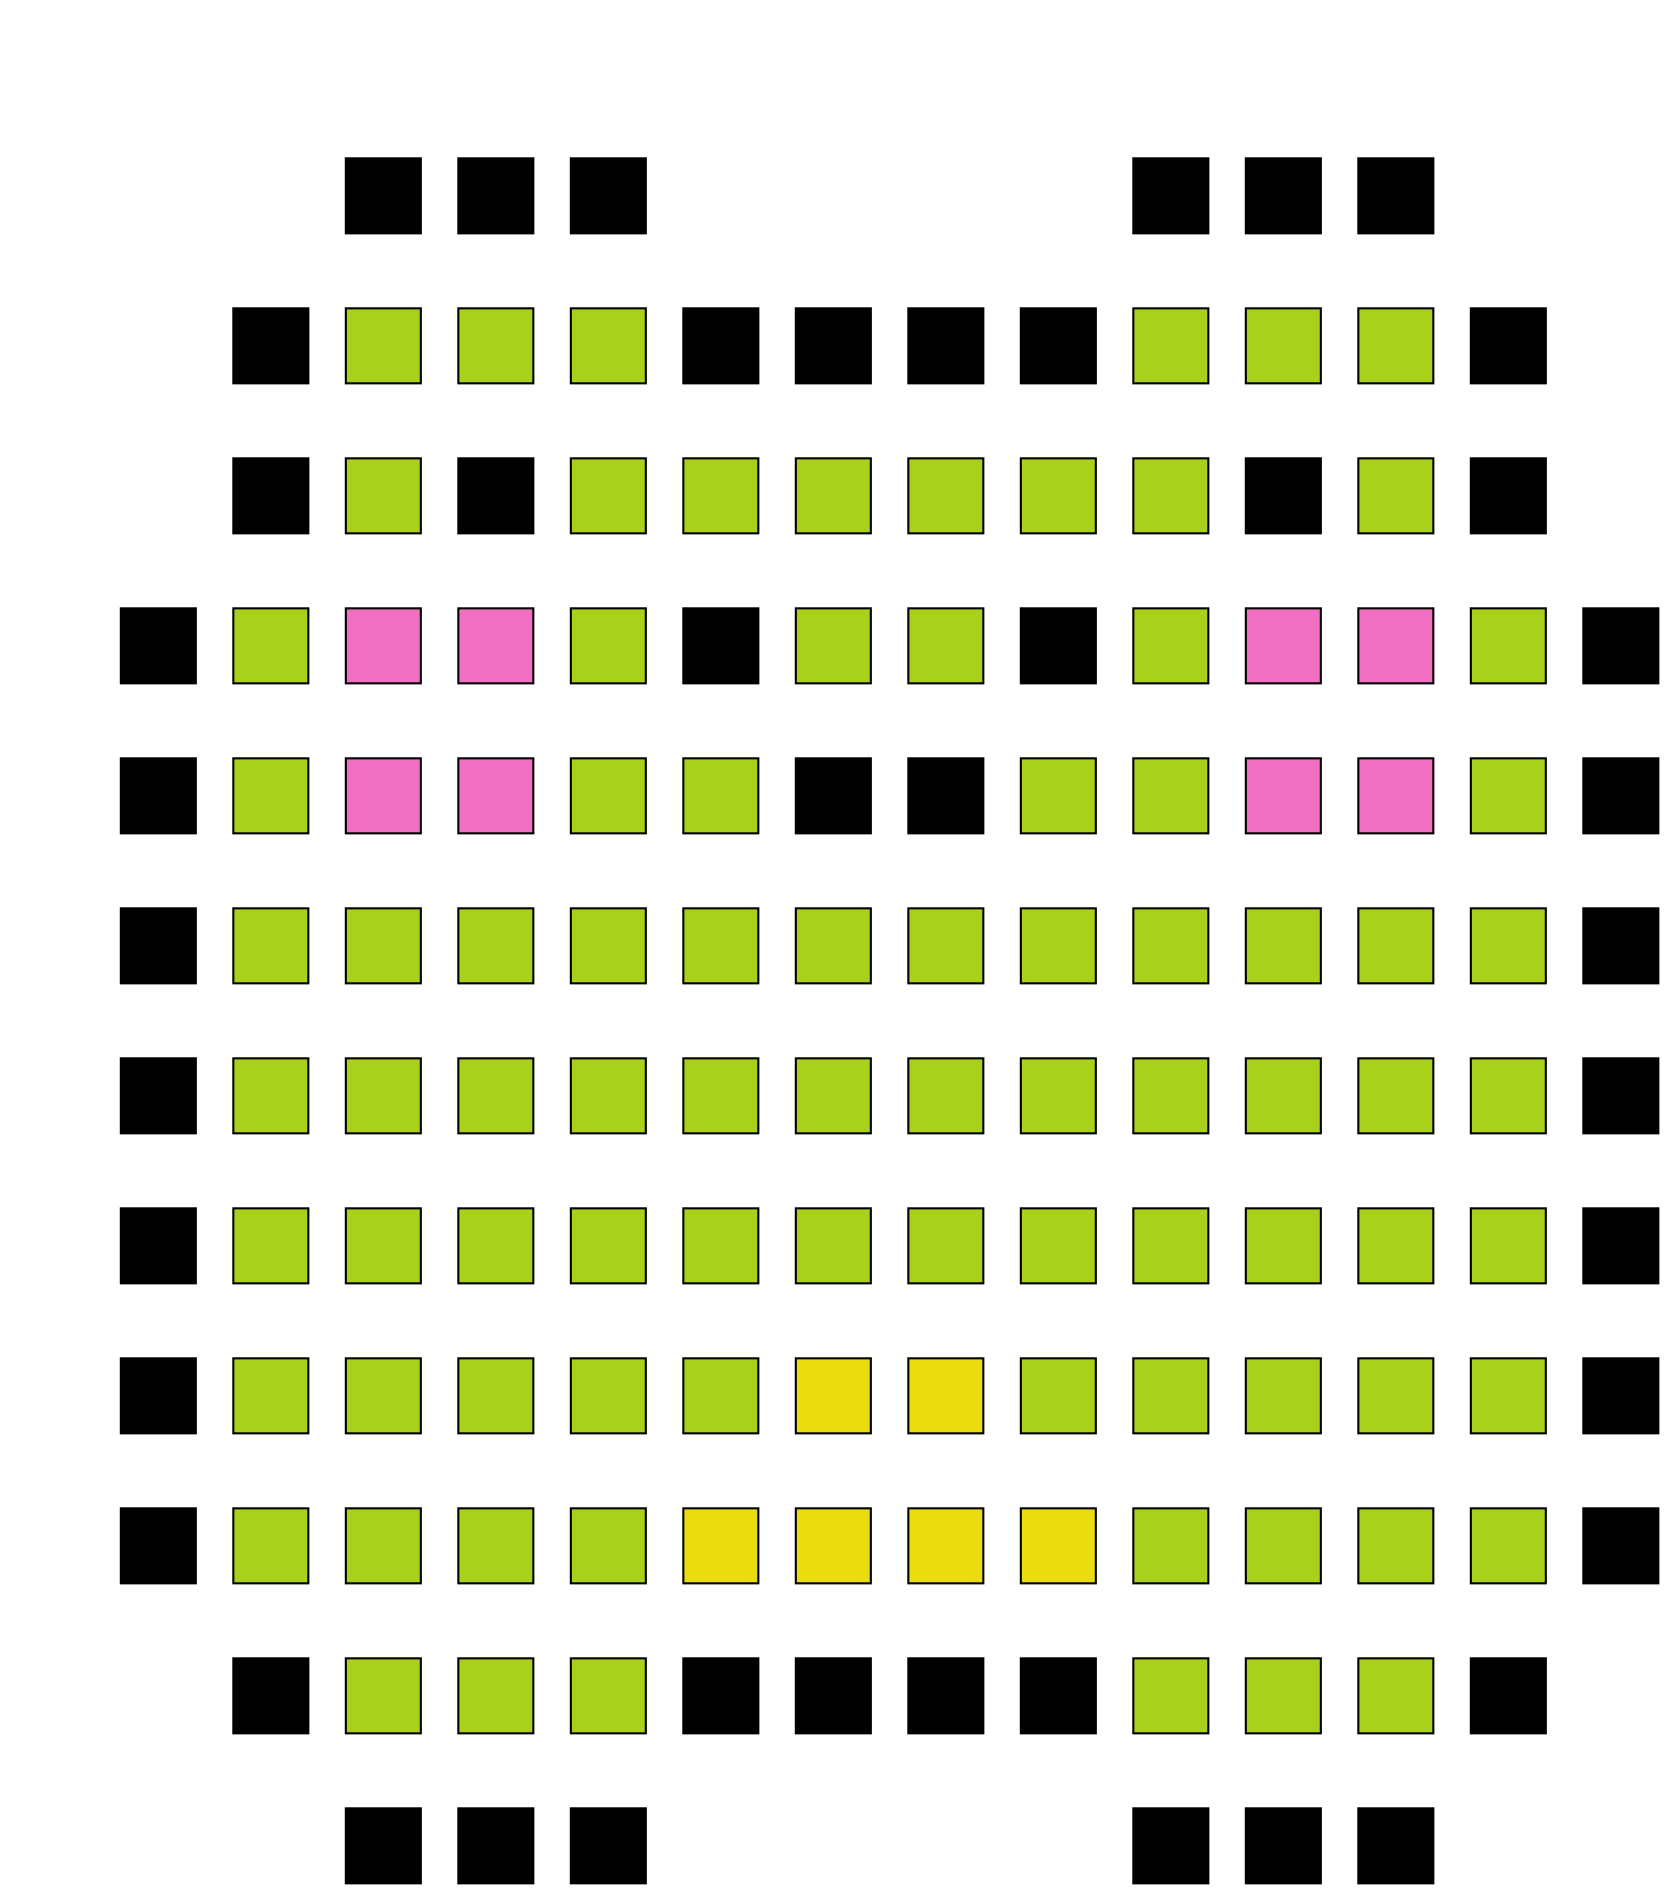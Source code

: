 digraph MatrizDispersa {
    node [shape=box];
    graph [rankdir=TB];
    node [width=0.5 height=0.5 fixedsize=true];
    nodo_0_0 [label="", style=invis];
    nodo_0_1 [label="", style=invis];
    nodo_0_2 [label="", style=invis];
    nodo_0_3 [label="", style=invis];
    nodo_0_4 [label="", style=invis];
    nodo_0_5 [label="", style=invis];
    nodo_0_6 [label="", style=invis];
    nodo_0_7 [label="", style=invis];
    nodo_0_8 [label="", style=invis];
    nodo_0_9 [label="", style=invis];
    nodo_0_10 [label="", style=invis];
    nodo_0_11 [label="", style=invis];
    nodo_0_12 [label="", style=invis];
    nodo_0_13 [label="", style=invis];
    nodo_0_14 [label="", style=invis];
    nodo_1_0 [label="", style=invis];
    nodo_1_1 [label="", style=invis];
    nodo_1_2 [label="", style=invis];
    nodo_1_3 [label="", style=invis];
    nodo_1_4 [label="", style=invis];
    nodo_1_5 [label="", style=invis];
    nodo_1_6 [label="", style=invis];
    nodo_1_7 [label="", style=invis];
    nodo_1_8 [label="", style=invis];
    nodo_1_9 [label="", style=invis];
    nodo_1_10 [label="", style=invis];
    nodo_1_11 [label="", style=invis];
    nodo_1_12 [label="", style=invis];
    nodo_1_13 [label="", style=invis];
    nodo_1_14 [label="", style=invis];
    nodo_2_0 [label="", style=invis];
    nodo_2_1 [label="", style=invis];
    nodo_2_2 [label="", style=invis];
    nodo_2_3 [label="", style=invis];
    nodo_2_4 [label="", style=invis];
    nodo_2_5 [label="", style=invis];
    nodo_2_6 [label="", style=invis];
    nodo_2_7 [label="", style=invis];
    nodo_2_8 [label="", style=invis];
    nodo_2_9 [label="", style=invis];
    nodo_2_10 [label="", style=invis];
    nodo_2_11 [label="", style=invis];
    nodo_2_12 [label="", style=invis];
    nodo_2_13 [label="", style=invis];
    nodo_2_14 [label="", style=invis];
    nodo_3_0 [label="", style=invis];
    nodo_3_1 [label="", style=invis];
    nodo_3_2 [label="", style=invis];
    nodo_3_3 [label="", style=invis];
    nodo_3_4 [label="", style=invis];
    nodo_3_5 [label="", style=invis];
    nodo_3_6 [label="", style=invis];
    nodo_3_7 [label="", style=invis];
    nodo_3_8 [label="", style=invis];
    nodo_3_9 [label="", style=invis];
    nodo_3_10 [label="", style=invis];
    nodo_3_11 [label="", style=invis];
    nodo_3_12 [label="", style=invis];
    nodo_3_13 [label="", style=invis];
    nodo_3_14 [label="", style=invis];
    nodo_4_0 [label="", style=invis];
    nodo_4_1 [label="", style=invis];
    nodo_4_2 [label="", style=invis];
    nodo_4_3 [label="", style=invis];
    nodo_4_4 [label="", style=invis];
    nodo_4_5 [label="", style=invis];
    nodo_4_6 [label="", style=invis];
    nodo_4_7 [label="", style=invis];
    nodo_4_8 [label="", style=invis];
    nodo_4_9 [label="", style=invis];
    nodo_4_10 [label="", style=invis];
    nodo_4_11 [label="", style=invis];
    nodo_4_12 [label="", style=invis];
    nodo_4_13 [label="", style=invis];
    nodo_4_14 [label="", style=invis];
    nodo_5_0 [label="", style=invis];
    nodo_5_1 [label="", style=invis];
    nodo_5_2 [label="", style=invis];
    nodo_5_3 [label="", style=invis];
    nodo_5_4 [label="", style=invis];
    nodo_5_5 [label="", style=invis];
    nodo_5_6 [label="", style=invis];
    nodo_5_7 [label="", style=invis];
    nodo_5_8 [label="", style=invis];
    nodo_5_9 [label="", style=invis];
    nodo_5_10 [label="", style=invis];
    nodo_5_11 [label="", style=invis];
    nodo_5_12 [label="", style=invis];
    nodo_5_13 [label="", style=invis];
    nodo_5_14 [label="", style=invis];
    nodo_6_0 [label="", style=invis];
    nodo_6_1 [label="", style=invis];
    nodo_6_2 [label="", style=invis];
    nodo_6_3 [label="", style=invis];
    nodo_6_4 [label="", style=invis];
    nodo_6_5 [label="", style=invis];
    nodo_6_6 [label="", style=invis];
    nodo_6_7 [label="", style=invis];
    nodo_6_8 [label="", style=invis];
    nodo_6_9 [label="", style=invis];
    nodo_6_10 [label="", style=invis];
    nodo_6_11 [label="", style=invis];
    nodo_6_12 [label="", style=invis];
    nodo_6_13 [label="", style=invis];
    nodo_6_14 [label="", style=invis];
    nodo_7_0 [label="", style=invis];
    nodo_7_1 [label="", style=invis];
    nodo_7_2 [label="", style=invis];
    nodo_7_3 [label="", style=invis];
    nodo_7_4 [label="", style=invis];
    nodo_7_5 [label="", style=invis];
    nodo_7_6 [label="", style=invis];
    nodo_7_7 [label="", style=invis];
    nodo_7_8 [label="", style=invis];
    nodo_7_9 [label="", style=invis];
    nodo_7_10 [label="", style=invis];
    nodo_7_11 [label="", style=invis];
    nodo_7_12 [label="", style=invis];
    nodo_7_13 [label="", style=invis];
    nodo_7_14 [label="", style=invis];
    nodo_8_0 [label="", style=invis];
    nodo_8_1 [label="", style=invis];
    nodo_8_2 [label="", style=invis];
    nodo_8_3 [label="", style=invis];
    nodo_8_4 [label="", style=invis];
    nodo_8_5 [label="", style=invis];
    nodo_8_6 [label="", style=invis];
    nodo_8_7 [label="", style=invis];
    nodo_8_8 [label="", style=invis];
    nodo_8_9 [label="", style=invis];
    nodo_8_10 [label="", style=invis];
    nodo_8_11 [label="", style=invis];
    nodo_8_12 [label="", style=invis];
    nodo_8_13 [label="", style=invis];
    nodo_8_14 [label="", style=invis];
    nodo_9_0 [label="", style=invis];
    nodo_9_1 [label="", style=invis];
    nodo_9_2 [label="", style=invis];
    nodo_9_3 [label="", style=invis];
    nodo_9_4 [label="", style=invis];
    nodo_9_5 [label="", style=invis];
    nodo_9_6 [label="", style=invis];
    nodo_9_7 [label="", style=invis];
    nodo_9_8 [label="", style=invis];
    nodo_9_9 [label="", style=invis];
    nodo_9_10 [label="", style=invis];
    nodo_9_11 [label="", style=invis];
    nodo_9_12 [label="", style=invis];
    nodo_9_13 [label="", style=invis];
    nodo_9_14 [label="", style=invis];
    nodo_10_0 [label="", style=invis];
    nodo_10_1 [label="", style=invis];
    nodo_10_2 [label="", style=invis];
    nodo_10_3 [label="", style=invis];
    nodo_10_4 [label="", style=invis];
    nodo_10_5 [label="", style=invis];
    nodo_10_6 [label="", style=invis];
    nodo_10_7 [label="", style=invis];
    nodo_10_8 [label="", style=invis];
    nodo_10_9 [label="", style=invis];
    nodo_10_10 [label="", style=invis];
    nodo_10_11 [label="", style=invis];
    nodo_10_12 [label="", style=invis];
    nodo_10_13 [label="", style=invis];
    nodo_10_14 [label="", style=invis];
    nodo_11_0 [label="", style=invis];
    nodo_11_1 [label="", style=invis];
    nodo_11_2 [label="", style=invis];
    nodo_11_3 [label="", style=invis];
    nodo_11_4 [label="", style=invis];
    nodo_11_5 [label="", style=invis];
    nodo_11_6 [label="", style=invis];
    nodo_11_7 [label="", style=invis];
    nodo_11_8 [label="", style=invis];
    nodo_11_9 [label="", style=invis];
    nodo_11_10 [label="", style=invis];
    nodo_11_11 [label="", style=invis];
    nodo_11_12 [label="", style=invis];
    nodo_11_13 [label="", style=invis];
    nodo_11_14 [label="", style=invis];
    nodo_12_0 [label="", style=invis];
    nodo_12_1 [label="", style=invis];
    nodo_12_2 [label="", style=invis];
    nodo_12_3 [label="", style=invis];
    nodo_12_4 [label="", style=invis];
    nodo_12_5 [label="", style=invis];
    nodo_12_6 [label="", style=invis];
    nodo_12_7 [label="", style=invis];
    nodo_12_8 [label="", style=invis];
    nodo_12_9 [label="", style=invis];
    nodo_12_10 [label="", style=invis];
    nodo_12_11 [label="", style=invis];
    nodo_12_12 [label="", style=invis];
    nodo_12_13 [label="", style=invis];
    nodo_12_14 [label="", style=invis];
    {rank=same; nodo_0_0 nodo_0_1 nodo_0_2 nodo_0_3 nodo_0_4 nodo_0_5 nodo_0_6 nodo_0_7 nodo_0_8 nodo_0_9 nodo_0_10 nodo_0_11 nodo_0_12 nodo_0_13 nodo_0_14 }
    {rank=same; nodo_1_0 nodo_1_1 nodo_1_2 nodo_1_3 nodo_1_4 nodo_1_5 nodo_1_6 nodo_1_7 nodo_1_8 nodo_1_9 nodo_1_10 nodo_1_11 nodo_1_12 nodo_1_13 nodo_1_14 }
    {rank=same; nodo_2_0 nodo_2_1 nodo_2_2 nodo_2_3 nodo_2_4 nodo_2_5 nodo_2_6 nodo_2_7 nodo_2_8 nodo_2_9 nodo_2_10 nodo_2_11 nodo_2_12 nodo_2_13 nodo_2_14 }
    {rank=same; nodo_3_0 nodo_3_1 nodo_3_2 nodo_3_3 nodo_3_4 nodo_3_5 nodo_3_6 nodo_3_7 nodo_3_8 nodo_3_9 nodo_3_10 nodo_3_11 nodo_3_12 nodo_3_13 nodo_3_14 }
    {rank=same; nodo_4_0 nodo_4_1 nodo_4_2 nodo_4_3 nodo_4_4 nodo_4_5 nodo_4_6 nodo_4_7 nodo_4_8 nodo_4_9 nodo_4_10 nodo_4_11 nodo_4_12 nodo_4_13 nodo_4_14 }
    {rank=same; nodo_5_0 nodo_5_1 nodo_5_2 nodo_5_3 nodo_5_4 nodo_5_5 nodo_5_6 nodo_5_7 nodo_5_8 nodo_5_9 nodo_5_10 nodo_5_11 nodo_5_12 nodo_5_13 nodo_5_14 }
    {rank=same; nodo_6_0 nodo_6_1 nodo_6_2 nodo_6_3 nodo_6_4 nodo_6_5 nodo_6_6 nodo_6_7 nodo_6_8 nodo_6_9 nodo_6_10 nodo_6_11 nodo_6_12 nodo_6_13 nodo_6_14 }
    {rank=same; nodo_7_0 nodo_7_1 nodo_7_2 nodo_7_3 nodo_7_4 nodo_7_5 nodo_7_6 nodo_7_7 nodo_7_8 nodo_7_9 nodo_7_10 nodo_7_11 nodo_7_12 nodo_7_13 nodo_7_14 }
    {rank=same; nodo_8_0 nodo_8_1 nodo_8_2 nodo_8_3 nodo_8_4 nodo_8_5 nodo_8_6 nodo_8_7 nodo_8_8 nodo_8_9 nodo_8_10 nodo_8_11 nodo_8_12 nodo_8_13 nodo_8_14 }
    {rank=same; nodo_9_0 nodo_9_1 nodo_9_2 nodo_9_3 nodo_9_4 nodo_9_5 nodo_9_6 nodo_9_7 nodo_9_8 nodo_9_9 nodo_9_10 nodo_9_11 nodo_9_12 nodo_9_13 nodo_9_14 }
    {rank=same; nodo_10_0 nodo_10_1 nodo_10_2 nodo_10_3 nodo_10_4 nodo_10_5 nodo_10_6 nodo_10_7 nodo_10_8 nodo_10_9 nodo_10_10 nodo_10_11 nodo_10_12 nodo_10_13 nodo_10_14 }
    {rank=same; nodo_11_0 nodo_11_1 nodo_11_2 nodo_11_3 nodo_11_4 nodo_11_5 nodo_11_6 nodo_11_7 nodo_11_8 nodo_11_9 nodo_11_10 nodo_11_11 nodo_11_12 nodo_11_13 nodo_11_14 }
    {rank=same; nodo_12_0 nodo_12_1 nodo_12_2 nodo_12_3 nodo_12_4 nodo_12_5 nodo_12_6 nodo_12_7 nodo_12_8 nodo_12_9 nodo_12_10 nodo_12_11 nodo_12_12 nodo_12_13 nodo_12_14 }
    nodo_0_0 -> nodo_0_1 [style=invis];
    nodo_0_1 -> nodo_0_2 [style=invis];
    nodo_0_2 -> nodo_0_3 [style=invis];
    nodo_0_3 -> nodo_0_4 [style=invis];
    nodo_0_4 -> nodo_0_5 [style=invis];
    nodo_0_5 -> nodo_0_6 [style=invis];
    nodo_0_6 -> nodo_0_7 [style=invis];
    nodo_0_7 -> nodo_0_8 [style=invis];
    nodo_0_8 -> nodo_0_9 [style=invis];
    nodo_0_9 -> nodo_0_10 [style=invis];
    nodo_0_10 -> nodo_0_11 [style=invis];
    nodo_0_11 -> nodo_0_12 [style=invis];
    nodo_0_12 -> nodo_0_13 [style=invis];
    nodo_0_13 -> nodo_0_14 [style=invis];
    nodo_1_0 -> nodo_1_1 [style=invis];
    nodo_1_1 -> nodo_1_2 [style=invis];
    nodo_1_2 -> nodo_1_3 [style=invis];
    nodo_1_3 -> nodo_1_4 [style=invis];
    nodo_1_4 -> nodo_1_5 [style=invis];
    nodo_1_5 -> nodo_1_6 [style=invis];
    nodo_1_6 -> nodo_1_7 [style=invis];
    nodo_1_7 -> nodo_1_8 [style=invis];
    nodo_1_8 -> nodo_1_9 [style=invis];
    nodo_1_9 -> nodo_1_10 [style=invis];
    nodo_1_10 -> nodo_1_11 [style=invis];
    nodo_1_11 -> nodo_1_12 [style=invis];
    nodo_1_12 -> nodo_1_13 [style=invis];
    nodo_1_13 -> nodo_1_14 [style=invis];
    nodo_2_0 -> nodo_2_1 [style=invis];
    nodo_2_1 -> nodo_2_2 [style=invis];
    nodo_2_2 -> nodo_2_3 [style=invis];
    nodo_2_3 -> nodo_2_4 [style=invis];
    nodo_2_4 -> nodo_2_5 [style=invis];
    nodo_2_5 -> nodo_2_6 [style=invis];
    nodo_2_6 -> nodo_2_7 [style=invis];
    nodo_2_7 -> nodo_2_8 [style=invis];
    nodo_2_8 -> nodo_2_9 [style=invis];
    nodo_2_9 -> nodo_2_10 [style=invis];
    nodo_2_10 -> nodo_2_11 [style=invis];
    nodo_2_11 -> nodo_2_12 [style=invis];
    nodo_2_12 -> nodo_2_13 [style=invis];
    nodo_2_13 -> nodo_2_14 [style=invis];
    nodo_3_0 -> nodo_3_1 [style=invis];
    nodo_3_1 -> nodo_3_2 [style=invis];
    nodo_3_2 -> nodo_3_3 [style=invis];
    nodo_3_3 -> nodo_3_4 [style=invis];
    nodo_3_4 -> nodo_3_5 [style=invis];
    nodo_3_5 -> nodo_3_6 [style=invis];
    nodo_3_6 -> nodo_3_7 [style=invis];
    nodo_3_7 -> nodo_3_8 [style=invis];
    nodo_3_8 -> nodo_3_9 [style=invis];
    nodo_3_9 -> nodo_3_10 [style=invis];
    nodo_3_10 -> nodo_3_11 [style=invis];
    nodo_3_11 -> nodo_3_12 [style=invis];
    nodo_3_12 -> nodo_3_13 [style=invis];
    nodo_3_13 -> nodo_3_14 [style=invis];
    nodo_4_0 -> nodo_4_1 [style=invis];
    nodo_4_1 -> nodo_4_2 [style=invis];
    nodo_4_2 -> nodo_4_3 [style=invis];
    nodo_4_3 -> nodo_4_4 [style=invis];
    nodo_4_4 -> nodo_4_5 [style=invis];
    nodo_4_5 -> nodo_4_6 [style=invis];
    nodo_4_6 -> nodo_4_7 [style=invis];
    nodo_4_7 -> nodo_4_8 [style=invis];
    nodo_4_8 -> nodo_4_9 [style=invis];
    nodo_4_9 -> nodo_4_10 [style=invis];
    nodo_4_10 -> nodo_4_11 [style=invis];
    nodo_4_11 -> nodo_4_12 [style=invis];
    nodo_4_12 -> nodo_4_13 [style=invis];
    nodo_4_13 -> nodo_4_14 [style=invis];
    nodo_5_0 -> nodo_5_1 [style=invis];
    nodo_5_1 -> nodo_5_2 [style=invis];
    nodo_5_2 -> nodo_5_3 [style=invis];
    nodo_5_3 -> nodo_5_4 [style=invis];
    nodo_5_4 -> nodo_5_5 [style=invis];
    nodo_5_5 -> nodo_5_6 [style=invis];
    nodo_5_6 -> nodo_5_7 [style=invis];
    nodo_5_7 -> nodo_5_8 [style=invis];
    nodo_5_8 -> nodo_5_9 [style=invis];
    nodo_5_9 -> nodo_5_10 [style=invis];
    nodo_5_10 -> nodo_5_11 [style=invis];
    nodo_5_11 -> nodo_5_12 [style=invis];
    nodo_5_12 -> nodo_5_13 [style=invis];
    nodo_5_13 -> nodo_5_14 [style=invis];
    nodo_6_0 -> nodo_6_1 [style=invis];
    nodo_6_1 -> nodo_6_2 [style=invis];
    nodo_6_2 -> nodo_6_3 [style=invis];
    nodo_6_3 -> nodo_6_4 [style=invis];
    nodo_6_4 -> nodo_6_5 [style=invis];
    nodo_6_5 -> nodo_6_6 [style=invis];
    nodo_6_6 -> nodo_6_7 [style=invis];
    nodo_6_7 -> nodo_6_8 [style=invis];
    nodo_6_8 -> nodo_6_9 [style=invis];
    nodo_6_9 -> nodo_6_10 [style=invis];
    nodo_6_10 -> nodo_6_11 [style=invis];
    nodo_6_11 -> nodo_6_12 [style=invis];
    nodo_6_12 -> nodo_6_13 [style=invis];
    nodo_6_13 -> nodo_6_14 [style=invis];
    nodo_7_0 -> nodo_7_1 [style=invis];
    nodo_7_1 -> nodo_7_2 [style=invis];
    nodo_7_2 -> nodo_7_3 [style=invis];
    nodo_7_3 -> nodo_7_4 [style=invis];
    nodo_7_4 -> nodo_7_5 [style=invis];
    nodo_7_5 -> nodo_7_6 [style=invis];
    nodo_7_6 -> nodo_7_7 [style=invis];
    nodo_7_7 -> nodo_7_8 [style=invis];
    nodo_7_8 -> nodo_7_9 [style=invis];
    nodo_7_9 -> nodo_7_10 [style=invis];
    nodo_7_10 -> nodo_7_11 [style=invis];
    nodo_7_11 -> nodo_7_12 [style=invis];
    nodo_7_12 -> nodo_7_13 [style=invis];
    nodo_7_13 -> nodo_7_14 [style=invis];
    nodo_8_0 -> nodo_8_1 [style=invis];
    nodo_8_1 -> nodo_8_2 [style=invis];
    nodo_8_2 -> nodo_8_3 [style=invis];
    nodo_8_3 -> nodo_8_4 [style=invis];
    nodo_8_4 -> nodo_8_5 [style=invis];
    nodo_8_5 -> nodo_8_6 [style=invis];
    nodo_8_6 -> nodo_8_7 [style=invis];
    nodo_8_7 -> nodo_8_8 [style=invis];
    nodo_8_8 -> nodo_8_9 [style=invis];
    nodo_8_9 -> nodo_8_10 [style=invis];
    nodo_8_10 -> nodo_8_11 [style=invis];
    nodo_8_11 -> nodo_8_12 [style=invis];
    nodo_8_12 -> nodo_8_13 [style=invis];
    nodo_8_13 -> nodo_8_14 [style=invis];
    nodo_9_0 -> nodo_9_1 [style=invis];
    nodo_9_1 -> nodo_9_2 [style=invis];
    nodo_9_2 -> nodo_9_3 [style=invis];
    nodo_9_3 -> nodo_9_4 [style=invis];
    nodo_9_4 -> nodo_9_5 [style=invis];
    nodo_9_5 -> nodo_9_6 [style=invis];
    nodo_9_6 -> nodo_9_7 [style=invis];
    nodo_9_7 -> nodo_9_8 [style=invis];
    nodo_9_8 -> nodo_9_9 [style=invis];
    nodo_9_9 -> nodo_9_10 [style=invis];
    nodo_9_10 -> nodo_9_11 [style=invis];
    nodo_9_11 -> nodo_9_12 [style=invis];
    nodo_9_12 -> nodo_9_13 [style=invis];
    nodo_9_13 -> nodo_9_14 [style=invis];
    nodo_10_0 -> nodo_10_1 [style=invis];
    nodo_10_1 -> nodo_10_2 [style=invis];
    nodo_10_2 -> nodo_10_3 [style=invis];
    nodo_10_3 -> nodo_10_4 [style=invis];
    nodo_10_4 -> nodo_10_5 [style=invis];
    nodo_10_5 -> nodo_10_6 [style=invis];
    nodo_10_6 -> nodo_10_7 [style=invis];
    nodo_10_7 -> nodo_10_8 [style=invis];
    nodo_10_8 -> nodo_10_9 [style=invis];
    nodo_10_9 -> nodo_10_10 [style=invis];
    nodo_10_10 -> nodo_10_11 [style=invis];
    nodo_10_11 -> nodo_10_12 [style=invis];
    nodo_10_12 -> nodo_10_13 [style=invis];
    nodo_10_13 -> nodo_10_14 [style=invis];
    nodo_11_0 -> nodo_11_1 [style=invis];
    nodo_11_1 -> nodo_11_2 [style=invis];
    nodo_11_2 -> nodo_11_3 [style=invis];
    nodo_11_3 -> nodo_11_4 [style=invis];
    nodo_11_4 -> nodo_11_5 [style=invis];
    nodo_11_5 -> nodo_11_6 [style=invis];
    nodo_11_6 -> nodo_11_7 [style=invis];
    nodo_11_7 -> nodo_11_8 [style=invis];
    nodo_11_8 -> nodo_11_9 [style=invis];
    nodo_11_9 -> nodo_11_10 [style=invis];
    nodo_11_10 -> nodo_11_11 [style=invis];
    nodo_11_11 -> nodo_11_12 [style=invis];
    nodo_11_12 -> nodo_11_13 [style=invis];
    nodo_11_13 -> nodo_11_14 [style=invis];
    nodo_12_0 -> nodo_12_1 [style=invis];
    nodo_12_1 -> nodo_12_2 [style=invis];
    nodo_12_2 -> nodo_12_3 [style=invis];
    nodo_12_3 -> nodo_12_4 [style=invis];
    nodo_12_4 -> nodo_12_5 [style=invis];
    nodo_12_5 -> nodo_12_6 [style=invis];
    nodo_12_6 -> nodo_12_7 [style=invis];
    nodo_12_7 -> nodo_12_8 [style=invis];
    nodo_12_8 -> nodo_12_9 [style=invis];
    nodo_12_9 -> nodo_12_10 [style=invis];
    nodo_12_10 -> nodo_12_11 [style=invis];
    nodo_12_11 -> nodo_12_12 [style=invis];
    nodo_12_12 -> nodo_12_13 [style=invis];
    nodo_12_13 -> nodo_12_14 [style=invis];
    nodo_0_0 -> nodo_1_0 [style=invis];
    nodo_1_0 -> nodo_2_0 [style=invis];
    nodo_2_0 -> nodo_3_0 [style=invis];
    nodo_3_0 -> nodo_4_0 [style=invis];
    nodo_4_0 -> nodo_5_0 [style=invis];
    nodo_5_0 -> nodo_6_0 [style=invis];
    nodo_6_0 -> nodo_7_0 [style=invis];
    nodo_7_0 -> nodo_8_0 [style=invis];
    nodo_8_0 -> nodo_9_0 [style=invis];
    nodo_9_0 -> nodo_10_0 [style=invis];
    nodo_10_0 -> nodo_11_0 [style=invis];
    nodo_11_0 -> nodo_12_0 [style=invis];
    nodo_0_1 -> nodo_1_1 [style=invis];
    nodo_1_1 -> nodo_2_1 [style=invis];
    nodo_2_1 -> nodo_3_1 [style=invis];
    nodo_3_1 -> nodo_4_1 [style=invis];
    nodo_4_1 -> nodo_5_1 [style=invis];
    nodo_5_1 -> nodo_6_1 [style=invis];
    nodo_6_1 -> nodo_7_1 [style=invis];
    nodo_7_1 -> nodo_8_1 [style=invis];
    nodo_8_1 -> nodo_9_1 [style=invis];
    nodo_9_1 -> nodo_10_1 [style=invis];
    nodo_10_1 -> nodo_11_1 [style=invis];
    nodo_11_1 -> nodo_12_1 [style=invis];
    nodo_0_2 -> nodo_1_2 [style=invis];
    nodo_1_2 -> nodo_2_2 [style=invis];
    nodo_2_2 -> nodo_3_2 [style=invis];
    nodo_3_2 -> nodo_4_2 [style=invis];
    nodo_4_2 -> nodo_5_2 [style=invis];
    nodo_5_2 -> nodo_6_2 [style=invis];
    nodo_6_2 -> nodo_7_2 [style=invis];
    nodo_7_2 -> nodo_8_2 [style=invis];
    nodo_8_2 -> nodo_9_2 [style=invis];
    nodo_9_2 -> nodo_10_2 [style=invis];
    nodo_10_2 -> nodo_11_2 [style=invis];
    nodo_11_2 -> nodo_12_2 [style=invis];
    nodo_0_3 -> nodo_1_3 [style=invis];
    nodo_1_3 -> nodo_2_3 [style=invis];
    nodo_2_3 -> nodo_3_3 [style=invis];
    nodo_3_3 -> nodo_4_3 [style=invis];
    nodo_4_3 -> nodo_5_3 [style=invis];
    nodo_5_3 -> nodo_6_3 [style=invis];
    nodo_6_3 -> nodo_7_3 [style=invis];
    nodo_7_3 -> nodo_8_3 [style=invis];
    nodo_8_3 -> nodo_9_3 [style=invis];
    nodo_9_3 -> nodo_10_3 [style=invis];
    nodo_10_3 -> nodo_11_3 [style=invis];
    nodo_11_3 -> nodo_12_3 [style=invis];
    nodo_0_4 -> nodo_1_4 [style=invis];
    nodo_1_4 -> nodo_2_4 [style=invis];
    nodo_2_4 -> nodo_3_4 [style=invis];
    nodo_3_4 -> nodo_4_4 [style=invis];
    nodo_4_4 -> nodo_5_4 [style=invis];
    nodo_5_4 -> nodo_6_4 [style=invis];
    nodo_6_4 -> nodo_7_4 [style=invis];
    nodo_7_4 -> nodo_8_4 [style=invis];
    nodo_8_4 -> nodo_9_4 [style=invis];
    nodo_9_4 -> nodo_10_4 [style=invis];
    nodo_10_4 -> nodo_11_4 [style=invis];
    nodo_11_4 -> nodo_12_4 [style=invis];
    nodo_0_5 -> nodo_1_5 [style=invis];
    nodo_1_5 -> nodo_2_5 [style=invis];
    nodo_2_5 -> nodo_3_5 [style=invis];
    nodo_3_5 -> nodo_4_5 [style=invis];
    nodo_4_5 -> nodo_5_5 [style=invis];
    nodo_5_5 -> nodo_6_5 [style=invis];
    nodo_6_5 -> nodo_7_5 [style=invis];
    nodo_7_5 -> nodo_8_5 [style=invis];
    nodo_8_5 -> nodo_9_5 [style=invis];
    nodo_9_5 -> nodo_10_5 [style=invis];
    nodo_10_5 -> nodo_11_5 [style=invis];
    nodo_11_5 -> nodo_12_5 [style=invis];
    nodo_0_6 -> nodo_1_6 [style=invis];
    nodo_1_6 -> nodo_2_6 [style=invis];
    nodo_2_6 -> nodo_3_6 [style=invis];
    nodo_3_6 -> nodo_4_6 [style=invis];
    nodo_4_6 -> nodo_5_6 [style=invis];
    nodo_5_6 -> nodo_6_6 [style=invis];
    nodo_6_6 -> nodo_7_6 [style=invis];
    nodo_7_6 -> nodo_8_6 [style=invis];
    nodo_8_6 -> nodo_9_6 [style=invis];
    nodo_9_6 -> nodo_10_6 [style=invis];
    nodo_10_6 -> nodo_11_6 [style=invis];
    nodo_11_6 -> nodo_12_6 [style=invis];
    nodo_0_7 -> nodo_1_7 [style=invis];
    nodo_1_7 -> nodo_2_7 [style=invis];
    nodo_2_7 -> nodo_3_7 [style=invis];
    nodo_3_7 -> nodo_4_7 [style=invis];
    nodo_4_7 -> nodo_5_7 [style=invis];
    nodo_5_7 -> nodo_6_7 [style=invis];
    nodo_6_7 -> nodo_7_7 [style=invis];
    nodo_7_7 -> nodo_8_7 [style=invis];
    nodo_8_7 -> nodo_9_7 [style=invis];
    nodo_9_7 -> nodo_10_7 [style=invis];
    nodo_10_7 -> nodo_11_7 [style=invis];
    nodo_11_7 -> nodo_12_7 [style=invis];
    nodo_0_8 -> nodo_1_8 [style=invis];
    nodo_1_8 -> nodo_2_8 [style=invis];
    nodo_2_8 -> nodo_3_8 [style=invis];
    nodo_3_8 -> nodo_4_8 [style=invis];
    nodo_4_8 -> nodo_5_8 [style=invis];
    nodo_5_8 -> nodo_6_8 [style=invis];
    nodo_6_8 -> nodo_7_8 [style=invis];
    nodo_7_8 -> nodo_8_8 [style=invis];
    nodo_8_8 -> nodo_9_8 [style=invis];
    nodo_9_8 -> nodo_10_8 [style=invis];
    nodo_10_8 -> nodo_11_8 [style=invis];
    nodo_11_8 -> nodo_12_8 [style=invis];
    nodo_0_9 -> nodo_1_9 [style=invis];
    nodo_1_9 -> nodo_2_9 [style=invis];
    nodo_2_9 -> nodo_3_9 [style=invis];
    nodo_3_9 -> nodo_4_9 [style=invis];
    nodo_4_9 -> nodo_5_9 [style=invis];
    nodo_5_9 -> nodo_6_9 [style=invis];
    nodo_6_9 -> nodo_7_9 [style=invis];
    nodo_7_9 -> nodo_8_9 [style=invis];
    nodo_8_9 -> nodo_9_9 [style=invis];
    nodo_9_9 -> nodo_10_9 [style=invis];
    nodo_10_9 -> nodo_11_9 [style=invis];
    nodo_11_9 -> nodo_12_9 [style=invis];
    nodo_0_10 -> nodo_1_10 [style=invis];
    nodo_1_10 -> nodo_2_10 [style=invis];
    nodo_2_10 -> nodo_3_10 [style=invis];
    nodo_3_10 -> nodo_4_10 [style=invis];
    nodo_4_10 -> nodo_5_10 [style=invis];
    nodo_5_10 -> nodo_6_10 [style=invis];
    nodo_6_10 -> nodo_7_10 [style=invis];
    nodo_7_10 -> nodo_8_10 [style=invis];
    nodo_8_10 -> nodo_9_10 [style=invis];
    nodo_9_10 -> nodo_10_10 [style=invis];
    nodo_10_10 -> nodo_11_10 [style=invis];
    nodo_11_10 -> nodo_12_10 [style=invis];
    nodo_0_11 -> nodo_1_11 [style=invis];
    nodo_1_11 -> nodo_2_11 [style=invis];
    nodo_2_11 -> nodo_3_11 [style=invis];
    nodo_3_11 -> nodo_4_11 [style=invis];
    nodo_4_11 -> nodo_5_11 [style=invis];
    nodo_5_11 -> nodo_6_11 [style=invis];
    nodo_6_11 -> nodo_7_11 [style=invis];
    nodo_7_11 -> nodo_8_11 [style=invis];
    nodo_8_11 -> nodo_9_11 [style=invis];
    nodo_9_11 -> nodo_10_11 [style=invis];
    nodo_10_11 -> nodo_11_11 [style=invis];
    nodo_11_11 -> nodo_12_11 [style=invis];
    nodo_0_12 -> nodo_1_12 [style=invis];
    nodo_1_12 -> nodo_2_12 [style=invis];
    nodo_2_12 -> nodo_3_12 [style=invis];
    nodo_3_12 -> nodo_4_12 [style=invis];
    nodo_4_12 -> nodo_5_12 [style=invis];
    nodo_5_12 -> nodo_6_12 [style=invis];
    nodo_6_12 -> nodo_7_12 [style=invis];
    nodo_7_12 -> nodo_8_12 [style=invis];
    nodo_8_12 -> nodo_9_12 [style=invis];
    nodo_9_12 -> nodo_10_12 [style=invis];
    nodo_10_12 -> nodo_11_12 [style=invis];
    nodo_11_12 -> nodo_12_12 [style=invis];
    nodo_0_13 -> nodo_1_13 [style=invis];
    nodo_1_13 -> nodo_2_13 [style=invis];
    nodo_2_13 -> nodo_3_13 [style=invis];
    nodo_3_13 -> nodo_4_13 [style=invis];
    nodo_4_13 -> nodo_5_13 [style=invis];
    nodo_5_13 -> nodo_6_13 [style=invis];
    nodo_6_13 -> nodo_7_13 [style=invis];
    nodo_7_13 -> nodo_8_13 [style=invis];
    nodo_8_13 -> nodo_9_13 [style=invis];
    nodo_9_13 -> nodo_10_13 [style=invis];
    nodo_10_13 -> nodo_11_13 [style=invis];
    nodo_11_13 -> nodo_12_13 [style=invis];
    nodo_0_14 -> nodo_1_14 [style=invis];
    nodo_1_14 -> nodo_2_14 [style=invis];
    nodo_2_14 -> nodo_3_14 [style=invis];
    nodo_3_14 -> nodo_4_14 [style=invis];
    nodo_4_14 -> nodo_5_14 [style=invis];
    nodo_5_14 -> nodo_6_14 [style=invis];
    nodo_6_14 -> nodo_7_14 [style=invis];
    nodo_7_14 -> nodo_8_14 [style=invis];
    nodo_8_14 -> nodo_9_14 [style=invis];
    nodo_9_14 -> nodo_10_14 [style=invis];
    nodo_10_14 -> nodo_11_14 [style=invis];
    nodo_11_14 -> nodo_12_14 [style=invis];
    nodo_1_3 [label="", style=filled, fillcolor="#000000"];
    nodo_1_4 [label="", style=filled, fillcolor="#000000"];
    nodo_1_5 [label="", style=filled, fillcolor="#000000"];
    nodo_1_10 [label="", style=filled, fillcolor="#000000"];
    nodo_1_11 [label="", style=filled, fillcolor="#000000"];
    nodo_1_12 [label="", style=filled, fillcolor="#000000"];
    nodo_2_2 [label="", style=filled, fillcolor="#000000"];
    nodo_2_3 [label="", style=filled, fillcolor="#A9D11B"];
    nodo_2_4 [label="", style=filled, fillcolor="#A9D11B"];
    nodo_2_5 [label="", style=filled, fillcolor="#A9D11B"];
    nodo_2_6 [label="", style=filled, fillcolor="#000000"];
    nodo_2_7 [label="", style=filled, fillcolor="#000000"];
    nodo_2_8 [label="", style=filled, fillcolor="#000000"];
    nodo_2_9 [label="", style=filled, fillcolor="#000000"];
    nodo_2_10 [label="", style=filled, fillcolor="#A9D11B"];
    nodo_2_11 [label="", style=filled, fillcolor="#A9D11B"];
    nodo_2_12 [label="", style=filled, fillcolor="#A9D11B"];
    nodo_2_13 [label="", style=filled, fillcolor="#000000"];
    nodo_3_2 [label="", style=filled, fillcolor="#000000"];
    nodo_3_3 [label="", style=filled, fillcolor="#A9D11B"];
    nodo_3_4 [label="", style=filled, fillcolor="#000000"];
    nodo_3_5 [label="", style=filled, fillcolor="#A9D11B"];
    nodo_3_6 [label="", style=filled, fillcolor="#A9D11B"];
    nodo_3_7 [label="", style=filled, fillcolor="#A9D11B"];
    nodo_3_8 [label="", style=filled, fillcolor="#A9D11B"];
    nodo_3_9 [label="", style=filled, fillcolor="#A9D11B"];
    nodo_3_10 [label="", style=filled, fillcolor="#A9D11B"];
    nodo_3_11 [label="", style=filled, fillcolor="#000000"];
    nodo_3_12 [label="", style=filled, fillcolor="#A9D11B"];
    nodo_3_13 [label="", style=filled, fillcolor="#000000"];
    nodo_4_1 [label="", style=filled, fillcolor="#000000"];
    nodo_4_2 [label="", style=filled, fillcolor="#A9D11B"];
    nodo_4_3 [label="", style=filled, fillcolor="#F06FC2"];
    nodo_4_4 [label="", style=filled, fillcolor="#F06FC2"];
    nodo_4_5 [label="", style=filled, fillcolor="#A9D11B"];
    nodo_4_6 [label="", style=filled, fillcolor="#000000"];
    nodo_4_7 [label="", style=filled, fillcolor="#A9D11B"];
    nodo_4_8 [label="", style=filled, fillcolor="#A9D11B"];
    nodo_4_9 [label="", style=filled, fillcolor="#000000"];
    nodo_4_10 [label="", style=filled, fillcolor="#A9D11B"];
    nodo_4_11 [label="", style=filled, fillcolor="#F06FC2"];
    nodo_4_12 [label="", style=filled, fillcolor="#F06FC2"];
    nodo_4_13 [label="", style=filled, fillcolor="#A9D11B"];
    nodo_4_14 [label="", style=filled, fillcolor="#000000"];
    nodo_5_1 [label="", style=filled, fillcolor="#000000"];
    nodo_5_2 [label="", style=filled, fillcolor="#A9D11B"];
    nodo_5_3 [label="", style=filled, fillcolor="#F06FC2"];
    nodo_5_4 [label="", style=filled, fillcolor="#F06FC2"];
    nodo_5_5 [label="", style=filled, fillcolor="#A9D11B"];
    nodo_5_6 [label="", style=filled, fillcolor="#A9D11B"];
    nodo_5_7 [label="", style=filled, fillcolor="#000000"];
    nodo_5_8 [label="", style=filled, fillcolor="#000000"];
    nodo_5_9 [label="", style=filled, fillcolor="#A9D11B"];
    nodo_5_10 [label="", style=filled, fillcolor="#A9D11B"];
    nodo_5_11 [label="", style=filled, fillcolor="#F06FC2"];
    nodo_5_12 [label="", style=filled, fillcolor="#F06FC2"];
    nodo_5_13 [label="", style=filled, fillcolor="#A9D11B"];
    nodo_5_14 [label="", style=filled, fillcolor="#000000"];
    nodo_6_1 [label="", style=filled, fillcolor="#000000"];
    nodo_6_2 [label="", style=filled, fillcolor="#A9D11B"];
    nodo_6_3 [label="", style=filled, fillcolor="#A9D11B"];
    nodo_6_4 [label="", style=filled, fillcolor="#A9D11B"];
    nodo_6_5 [label="", style=filled, fillcolor="#A9D11B"];
    nodo_6_6 [label="", style=filled, fillcolor="#A9D11B"];
    nodo_6_7 [label="", style=filled, fillcolor="#A9D11B"];
    nodo_6_8 [label="", style=filled, fillcolor="#A9D11B"];
    nodo_6_9 [label="", style=filled, fillcolor="#A9D11B"];
    nodo_6_10 [label="", style=filled, fillcolor="#A9D11B"];
    nodo_6_11 [label="", style=filled, fillcolor="#A9D11B"];
    nodo_6_12 [label="", style=filled, fillcolor="#A9D11B"];
    nodo_6_13 [label="", style=filled, fillcolor="#A9D11B"];
    nodo_6_14 [label="", style=filled, fillcolor="#000000"];
    nodo_7_1 [label="", style=filled, fillcolor="#000000"];
    nodo_7_2 [label="", style=filled, fillcolor="#A9D11B"];
    nodo_7_3 [label="", style=filled, fillcolor="#A9D11B"];
    nodo_7_4 [label="", style=filled, fillcolor="#A9D11B"];
    nodo_7_5 [label="", style=filled, fillcolor="#A9D11B"];
    nodo_7_6 [label="", style=filled, fillcolor="#A9D11B"];
    nodo_7_7 [label="", style=filled, fillcolor="#A9D11B"];
    nodo_7_8 [label="", style=filled, fillcolor="#A9D11B"];
    nodo_7_9 [label="", style=filled, fillcolor="#A9D11B"];
    nodo_7_10 [label="", style=filled, fillcolor="#A9D11B"];
    nodo_7_11 [label="", style=filled, fillcolor="#A9D11B"];
    nodo_7_12 [label="", style=filled, fillcolor="#A9D11B"];
    nodo_7_13 [label="", style=filled, fillcolor="#A9D11B"];
    nodo_7_14 [label="", style=filled, fillcolor="#000000"];
    nodo_8_1 [label="", style=filled, fillcolor="#000000"];
    nodo_8_2 [label="", style=filled, fillcolor="#A9D11B"];
    nodo_8_3 [label="", style=filled, fillcolor="#A9D11B"];
    nodo_8_4 [label="", style=filled, fillcolor="#A9D11B"];
    nodo_8_5 [label="", style=filled, fillcolor="#A9D11B"];
    nodo_8_6 [label="", style=filled, fillcolor="#A9D11B"];
    nodo_8_7 [label="", style=filled, fillcolor="#A9D11B"];
    nodo_8_8 [label="", style=filled, fillcolor="#A9D11B"];
    nodo_8_9 [label="", style=filled, fillcolor="#A9D11B"];
    nodo_8_10 [label="", style=filled, fillcolor="#A9D11B"];
    nodo_8_11 [label="", style=filled, fillcolor="#A9D11B"];
    nodo_8_12 [label="", style=filled, fillcolor="#A9D11B"];
    nodo_8_13 [label="", style=filled, fillcolor="#A9D11B"];
    nodo_8_14 [label="", style=filled, fillcolor="#000000"];
    nodo_9_1 [label="", style=filled, fillcolor="#000000"];
    nodo_9_2 [label="", style=filled, fillcolor="#A9D11B"];
    nodo_9_3 [label="", style=filled, fillcolor="#A9D11B"];
    nodo_9_4 [label="", style=filled, fillcolor="#A9D11B"];
    nodo_9_5 [label="", style=filled, fillcolor="#A9D11B"];
    nodo_9_6 [label="", style=filled, fillcolor="#A9D11B"];
    nodo_9_7 [label="", style=filled, fillcolor="#EADD0F"];
    nodo_9_8 [label="", style=filled, fillcolor="#EADD0F"];
    nodo_9_9 [label="", style=filled, fillcolor="#A9D11B"];
    nodo_9_10 [label="", style=filled, fillcolor="#A9D11B"];
    nodo_9_11 [label="", style=filled, fillcolor="#A9D11B"];
    nodo_9_12 [label="", style=filled, fillcolor="#A9D11B"];
    nodo_9_13 [label="", style=filled, fillcolor="#A9D11B"];
    nodo_9_14 [label="", style=filled, fillcolor="#000000"];
    nodo_10_1 [label="", style=filled, fillcolor="#000000"];
    nodo_10_2 [label="", style=filled, fillcolor="#A9D11B"];
    nodo_10_3 [label="", style=filled, fillcolor="#A9D11B"];
    nodo_10_4 [label="", style=filled, fillcolor="#A9D11B"];
    nodo_10_5 [label="", style=filled, fillcolor="#A9D11B"];
    nodo_10_6 [label="", style=filled, fillcolor="#EADD0F"];
    nodo_10_7 [label="", style=filled, fillcolor="#EADD0F"];
    nodo_10_8 [label="", style=filled, fillcolor="#EADD0F"];
    nodo_10_9 [label="", style=filled, fillcolor="#EADD0F"];
    nodo_10_10 [label="", style=filled, fillcolor="#A9D11B"];
    nodo_10_11 [label="", style=filled, fillcolor="#A9D11B"];
    nodo_10_12 [label="", style=filled, fillcolor="#A9D11B"];
    nodo_10_13 [label="", style=filled, fillcolor="#A9D11B"];
    nodo_10_14 [label="", style=filled, fillcolor="#000000"];
    nodo_11_2 [label="", style=filled, fillcolor="#000000"];
    nodo_11_3 [label="", style=filled, fillcolor="#A9D11B"];
    nodo_11_4 [label="", style=filled, fillcolor="#A9D11B"];
    nodo_11_5 [label="", style=filled, fillcolor="#A9D11B"];
    nodo_11_6 [label="", style=filled, fillcolor="#000000"];
    nodo_11_7 [label="", style=filled, fillcolor="#000000"];
    nodo_11_8 [label="", style=filled, fillcolor="#000000"];
    nodo_11_9 [label="", style=filled, fillcolor="#000000"];
    nodo_11_10 [label="", style=filled, fillcolor="#A9D11B"];
    nodo_11_11 [label="", style=filled, fillcolor="#A9D11B"];
    nodo_11_12 [label="", style=filled, fillcolor="#A9D11B"];
    nodo_11_13 [label="", style=filled, fillcolor="#000000"];
    nodo_12_3 [label="", style=filled, fillcolor="#000000"];
    nodo_12_4 [label="", style=filled, fillcolor="#000000"];
    nodo_12_5 [label="", style=filled, fillcolor="#000000"];
    nodo_12_10 [label="", style=filled, fillcolor="#000000"];
    nodo_12_11 [label="", style=filled, fillcolor="#000000"];
    nodo_12_12 [label="", style=filled, fillcolor="#000000"];
}
